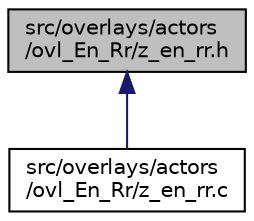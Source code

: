 digraph "src/overlays/actors/ovl_En_Rr/z_en_rr.h"
{
 // LATEX_PDF_SIZE
  edge [fontname="Helvetica",fontsize="10",labelfontname="Helvetica",labelfontsize="10"];
  node [fontname="Helvetica",fontsize="10",shape=record];
  Node1 [label="src/overlays/actors\l/ovl_En_Rr/z_en_rr.h",height=0.2,width=0.4,color="black", fillcolor="grey75", style="filled", fontcolor="black",tooltip=" "];
  Node1 -> Node2 [dir="back",color="midnightblue",fontsize="10",style="solid",fontname="Helvetica"];
  Node2 [label="src/overlays/actors\l/ovl_En_Rr/z_en_rr.c",height=0.2,width=0.4,color="black", fillcolor="white", style="filled",URL="$d7/da6/z__en__rr_8c.html",tooltip=" "];
}
